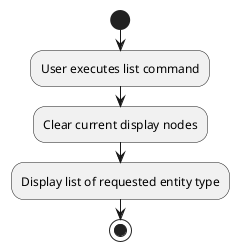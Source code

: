 @startuml
start
:User executes list command;

'Since the beta syntax does not support placing the condition outside the
'diamond we place it as the true branch instead.

:Clear current display nodes;
:Display list of requested entity type;
stop
@enduml
